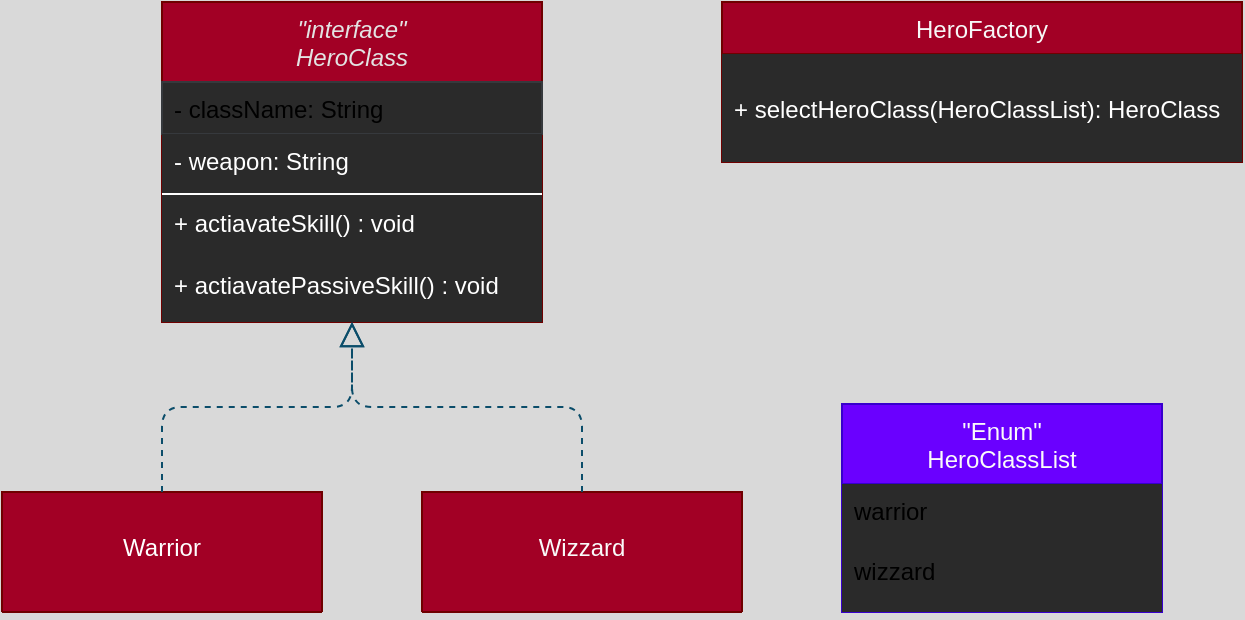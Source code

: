 <mxfile>
    <diagram id="ESeDVYBvdfdRw00OzK-h" name="Page-1">
        <mxGraphModel dx="652" dy="412" grid="1" gridSize="10" guides="1" tooltips="1" connect="1" arrows="1" fold="1" page="1" pageScale="1" pageWidth="850" pageHeight="1100" background="#D9D9D9" math="0" shadow="0">
            <root>
                <mxCell id="0"/>
                <mxCell id="1" parent="0"/>
                <mxCell id="2" value="&quot;interface&quot;&#10;HeroClass" style="swimlane;fontStyle=2;align=center;verticalAlign=top;childLayout=stackLayout;horizontal=1;startSize=40;horizontalStack=0;resizeParent=1;resizeLast=0;collapsible=1;marginBottom=0;shadow=0;strokeWidth=1;fillColor=#a20025;strokeColor=#6F0000;fontColor=#E3E3E3;" parent="1" vertex="1">
                    <mxGeometry x="120" y="20" width="190" height="160" as="geometry">
                        <mxRectangle x="230" y="140" width="160" height="26" as="alternateBounds"/>
                    </mxGeometry>
                </mxCell>
                <mxCell id="3" value="- className: String" style="text;align=left;verticalAlign=top;spacingLeft=4;spacingRight=4;overflow=hidden;rotatable=0;points=[[0,0.5],[1,0.5]];portConstraint=eastwest;strokeColor=#36393d;fillColor=#2a2a2a;" parent="2" vertex="1">
                    <mxGeometry y="40" width="190" height="26" as="geometry"/>
                </mxCell>
                <mxCell id="4" value="- weapon: String" style="text;align=left;verticalAlign=top;spacingLeft=4;spacingRight=4;overflow=hidden;rotatable=0;points=[[0,0.5],[1,0.5]];portConstraint=eastwest;shadow=0;html=0;fillColor=#2a2a2a;fontColor=#FFFFFF;" parent="2" vertex="1">
                    <mxGeometry y="66" width="190" height="26" as="geometry"/>
                </mxCell>
                <mxCell id="7" value="+ actiavateSkill() : void" style="text;align=left;verticalAlign=middle;spacingLeft=4;spacingRight=4;overflow=hidden;rotatable=0;points=[[0,0.5],[1,0.5]];portConstraint=eastwest;fillColor=#2a2a2a;fontColor=#FFFFFF;" parent="2" vertex="1">
                    <mxGeometry y="92" width="190" height="36" as="geometry"/>
                </mxCell>
                <mxCell id="36" value="+ actiavatePassiveSkill() : void" style="text;align=left;verticalAlign=top;spacingLeft=4;spacingRight=4;overflow=hidden;rotatable=0;points=[[0,0.5],[1,0.5]];portConstraint=eastwest;fillColor=#2a2a2a;fontColor=#FFFFFF;" vertex="1" parent="2">
                    <mxGeometry y="128" width="190" height="32" as="geometry"/>
                </mxCell>
                <mxCell id="8" value="&#10;Warrior" style="swimlane;fontStyle=0;align=center;verticalAlign=top;childLayout=stackLayout;horizontal=1;startSize=60;horizontalStack=0;resizeParent=1;resizeLast=0;collapsible=1;marginBottom=0;shadow=0;strokeWidth=1;fillColor=#a20025;fontColor=#ffffff;strokeColor=#6F0000;" parent="1" vertex="1">
                    <mxGeometry x="40" y="265" width="160" height="60" as="geometry">
                        <mxRectangle x="130" y="380" width="160" height="26" as="alternateBounds"/>
                    </mxGeometry>
                </mxCell>
                <mxCell id="14" value="" style="endArrow=block;endSize=10;endFill=0;shadow=0;strokeWidth=1;edgeStyle=elbowEdgeStyle;elbow=vertical;strokeColor=#0B4D6A;dashed=1;" parent="1" source="8" target="2" edge="1">
                    <mxGeometry width="160" relative="1" as="geometry">
                        <mxPoint x="100" y="103" as="sourcePoint"/>
                        <mxPoint x="100" y="103" as="targetPoint"/>
                    </mxGeometry>
                </mxCell>
                <mxCell id="15" value="&#10;Wizzard&#10;" style="swimlane;fontStyle=0;align=center;verticalAlign=top;childLayout=stackLayout;horizontal=1;startSize=70;horizontalStack=0;resizeParent=1;resizeLast=0;collapsible=1;marginBottom=0;shadow=0;strokeWidth=1;fillColor=#a20025;strokeColor=#6F0000;labelBackgroundColor=none;fontColor=#FAFAFA;" parent="1" vertex="1">
                    <mxGeometry x="250" y="265" width="160" height="60" as="geometry">
                        <mxRectangle x="340" y="380" width="170" height="26" as="alternateBounds"/>
                    </mxGeometry>
                </mxCell>
                <mxCell id="18" value="" style="endArrow=block;endSize=10;endFill=0;shadow=0;strokeWidth=1;edgeStyle=elbowEdgeStyle;elbow=vertical;dashed=1;strokeColor=#0B4D6A;" parent="1" source="15" target="2" edge="1">
                    <mxGeometry width="160" relative="1" as="geometry">
                        <mxPoint x="110" y="273" as="sourcePoint"/>
                        <mxPoint x="210" y="171" as="targetPoint"/>
                    </mxGeometry>
                </mxCell>
                <mxCell id="19" value="HeroFactory" style="swimlane;fontStyle=0;align=center;verticalAlign=top;childLayout=stackLayout;horizontal=1;startSize=26;horizontalStack=0;resizeParent=1;resizeLast=0;collapsible=1;marginBottom=0;shadow=0;strokeWidth=1;fillColor=#a20025;strokeColor=#6F0000;fontColor=#F7F7F7;" parent="1" vertex="1">
                    <mxGeometry x="400" y="20" width="260" height="80" as="geometry">
                        <mxRectangle x="550" y="140" width="160" height="26" as="alternateBounds"/>
                    </mxGeometry>
                </mxCell>
                <mxCell id="26" value="+ selectHeroClass(HeroClassList): HeroClass" style="text;align=left;verticalAlign=middle;spacingLeft=4;spacingRight=4;overflow=hidden;rotatable=0;points=[[0,0.5],[1,0.5]];portConstraint=eastwest;fillColor=#2A2A2A;fontColor=#FFFFFF;" parent="19" vertex="1">
                    <mxGeometry y="26" width="260" height="54" as="geometry"/>
                </mxCell>
                <mxCell id="37" value="&quot;Enum&quot;&#10;HeroClassList" style="swimlane;fontStyle=0;align=center;verticalAlign=top;childLayout=stackLayout;horizontal=1;startSize=40;horizontalStack=0;resizeParent=1;resizeLast=0;collapsible=1;marginBottom=0;shadow=0;strokeWidth=1;fillColor=#6a00ff;strokeColor=#3700CC;fontColor=#FAFAFA;" vertex="1" parent="1">
                    <mxGeometry x="460" y="221" width="160" height="104" as="geometry">
                        <mxRectangle x="550" y="140" width="160" height="26" as="alternateBounds"/>
                    </mxGeometry>
                </mxCell>
                <mxCell id="38" value="warrior" style="text;align=left;verticalAlign=top;spacingLeft=4;spacingRight=4;overflow=hidden;rotatable=0;points=[[0,0.5],[1,0.5]];portConstraint=eastwest;fillColor=#2a2a2a;" vertex="1" parent="37">
                    <mxGeometry y="40" width="160" height="30" as="geometry"/>
                </mxCell>
                <mxCell id="39" value="wizzard" style="text;align=left;verticalAlign=top;spacingLeft=4;spacingRight=4;overflow=hidden;rotatable=0;points=[[0,0.5],[1,0.5]];portConstraint=eastwest;shadow=0;html=0;fillColor=#2a2a2a;" vertex="1" parent="37">
                    <mxGeometry y="70" width="160" height="34" as="geometry"/>
                </mxCell>
                <mxCell id="6" value="" style="line;html=1;strokeWidth=1;align=left;verticalAlign=middle;spacingTop=-1;spacingLeft=3;spacingRight=3;rotatable=0;labelPosition=right;points=[];portConstraint=eastwest;fillColor=#000000;strokeColor=#FFFFFF;" parent="1" vertex="1">
                    <mxGeometry x="120" y="112" width="190" height="8" as="geometry"/>
                </mxCell>
            </root>
        </mxGraphModel>
    </diagram>
</mxfile>